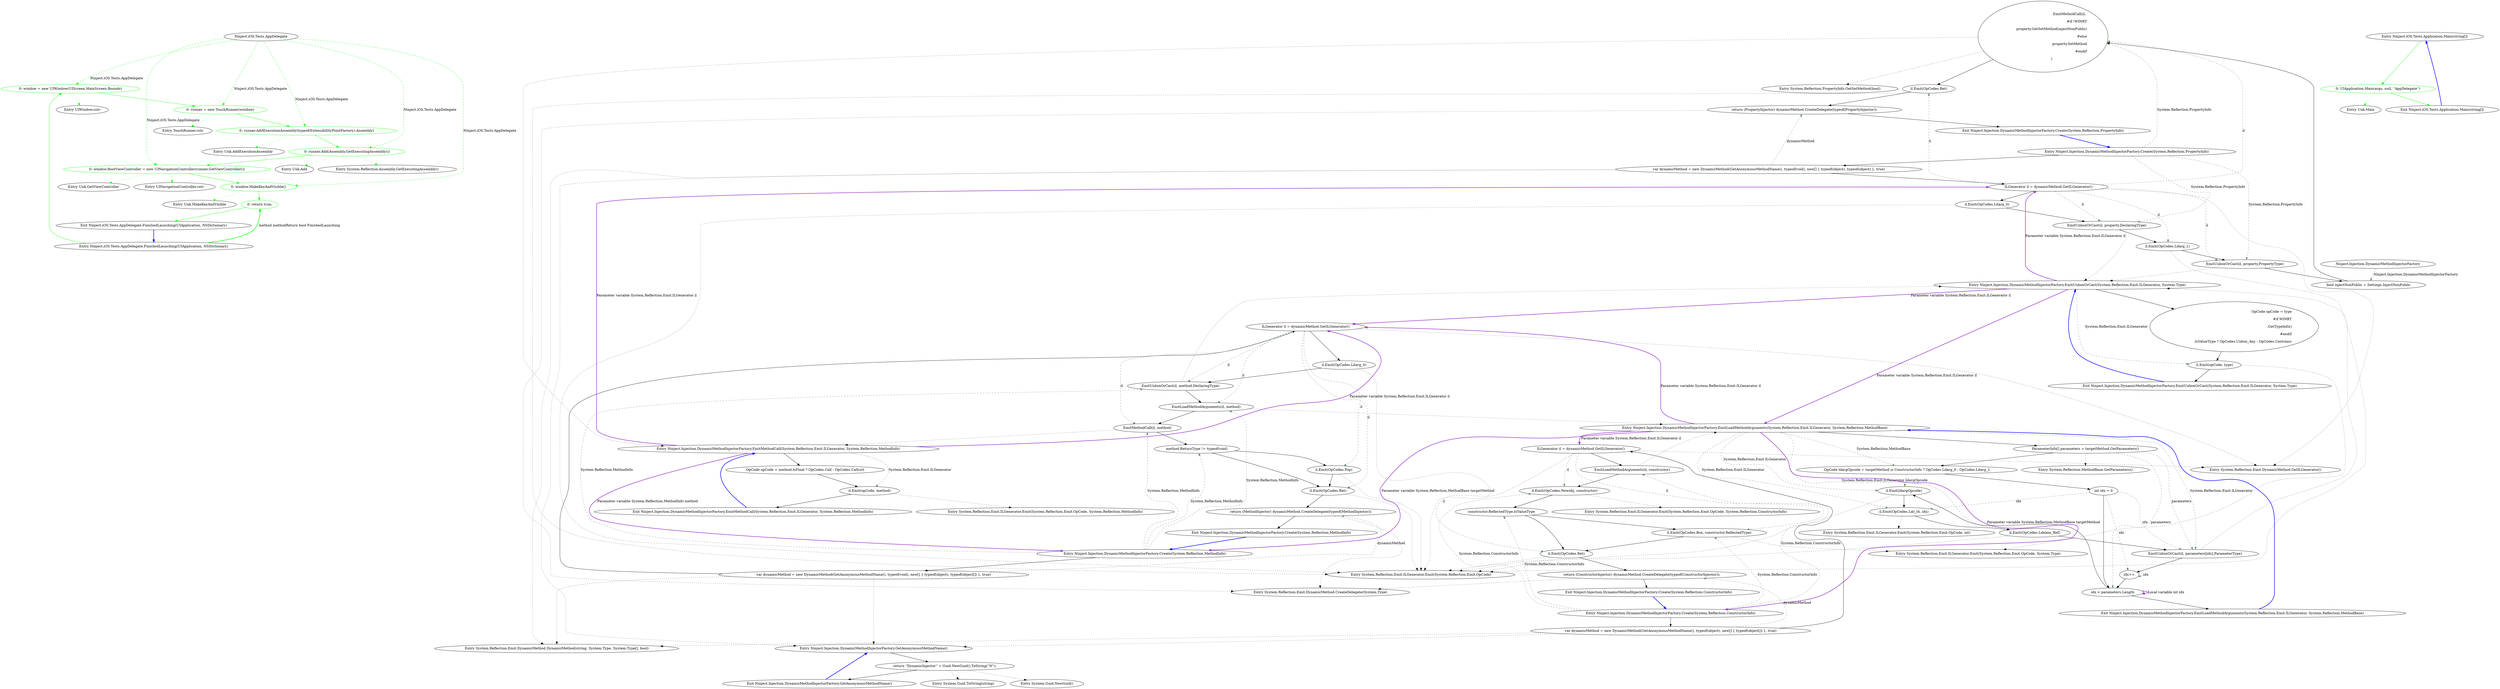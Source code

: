 digraph  {
d1 [cluster="Ninject.iOS.Tests.AppDelegate.FinishedLaunching(UIApplication, NSDictionary)", color=green, community=0, label="0: window = new UIWindow(UIScreen.MainScreen.Bounds)", span="31-31"];
d17 [label="Ninject.iOS.Tests.AppDelegate", span=""];
d0 [cluster="Ninject.iOS.Tests.AppDelegate.FinishedLaunching(UIApplication, NSDictionary)", label="Entry Ninject.iOS.Tests.AppDelegate.FinishedLaunching(UIApplication, NSDictionary)", span="28-28"];
d2 [cluster="Ninject.iOS.Tests.AppDelegate.FinishedLaunching(UIApplication, NSDictionary)", color=green, community=0, label="0: runner = new TouchRunner(window)", span="32-32"];
d9 [cluster="UIWindow.cstr", label="Entry UIWindow.cstr", span=""];
d3 [cluster="Ninject.iOS.Tests.AppDelegate.FinishedLaunching(UIApplication, NSDictionary)", color=green, community=0, label="0: runner.AddExecutionAssembly(typeof(ExtensibilityPointFactory).Assembly)", span="35-35"];
d10 [cluster="TouchRunner.cstr", label="Entry TouchRunner.cstr", span=""];
d4 [cluster="Ninject.iOS.Tests.AppDelegate.FinishedLaunching(UIApplication, NSDictionary)", color=green, community=0, label="0: runner.Add(Assembly.GetExecutingAssembly())", span="38-38"];
d11 [cluster="Unk.AddExecutionAssembly", label="Entry Unk.AddExecutionAssembly", span=""];
d5 [cluster="Ninject.iOS.Tests.AppDelegate.FinishedLaunching(UIApplication, NSDictionary)", color=green, community=0, label="0: window.RootViewController = new UINavigationController(runner.GetViewController())", span="51-51"];
d12 [cluster="System.Reflection.Assembly.GetExecutingAssembly()", label="Entry System.Reflection.Assembly.GetExecutingAssembly()", span="0-0"];
d13 [cluster="Unk.Add", label="Entry Unk.Add", span=""];
d6 [cluster="Ninject.iOS.Tests.AppDelegate.FinishedLaunching(UIApplication, NSDictionary)", color=green, community=0, label="0: window.MakeKeyAndVisible()", span="54-54"];
d14 [cluster="UINavigationController.cstr", label="Entry UINavigationController.cstr", span=""];
d15 [cluster="Unk.GetViewController", label="Entry Unk.GetViewController", span=""];
d7 [cluster="Ninject.iOS.Tests.AppDelegate.FinishedLaunching(UIApplication, NSDictionary)", color=green, community=0, label="0: return true;", span="56-56"];
d16 [cluster="Unk.MakeKeyAndVisible", label="Entry Unk.MakeKeyAndVisible", span=""];
d8 [cluster="Ninject.iOS.Tests.AppDelegate.FinishedLaunching(UIApplication, NSDictionary)", label="Exit Ninject.iOS.Tests.AppDelegate.FinishedLaunching(UIApplication, NSDictionary)", span="28-28"];
m1_31 [cluster="System.Reflection.PropertyInfo.GetSetMethod(bool)", file="DynamicMethodInjectorFactory.cs", label="Entry System.Reflection.PropertyInfo.GetSetMethod(bool)", span="0-0"];
m1_33 [cluster="Ninject.Injection.DynamicMethodInjectorFactory.Create(System.Reflection.MethodInfo)", file="DynamicMethodInjectorFactory.cs", label="Entry Ninject.Injection.DynamicMethodInjectorFactory.Create(System.Reflection.MethodInfo)", span="108-108"];
m1_34 [cluster="Ninject.Injection.DynamicMethodInjectorFactory.Create(System.Reflection.MethodInfo)", file="DynamicMethodInjectorFactory.cs", label="var dynamicMethod = new DynamicMethod(GetAnonymousMethodName(), typeof(void), new[] { typeof(object), typeof(object[]) }, true)", span="116-116"];
m1_37 [cluster="Ninject.Injection.DynamicMethodInjectorFactory.Create(System.Reflection.MethodInfo)", file="DynamicMethodInjectorFactory.cs", label="EmitUnboxOrCast(il, method.DeclaringType)", span="122-122"];
m1_38 [cluster="Ninject.Injection.DynamicMethodInjectorFactory.Create(System.Reflection.MethodInfo)", file="DynamicMethodInjectorFactory.cs", label="EmitLoadMethodArguments(il, method)", span="124-124"];
m1_39 [cluster="Ninject.Injection.DynamicMethodInjectorFactory.Create(System.Reflection.MethodInfo)", file="DynamicMethodInjectorFactory.cs", label="EmitMethodCall(il, method)", span="125-125"];
m1_40 [cluster="Ninject.Injection.DynamicMethodInjectorFactory.Create(System.Reflection.MethodInfo)", file="DynamicMethodInjectorFactory.cs", label="method.ReturnType != typeof(void)", span="127-127"];
m1_35 [cluster="Ninject.Injection.DynamicMethodInjectorFactory.Create(System.Reflection.MethodInfo)", file="DynamicMethodInjectorFactory.cs", label="ILGenerator il = dynamicMethod.GetILGenerator()", span="119-119"];
m1_43 [cluster="Ninject.Injection.DynamicMethodInjectorFactory.Create(System.Reflection.MethodInfo)", file="DynamicMethodInjectorFactory.cs", label="return (MethodInjector) dynamicMethod.CreateDelegate(typeof(MethodInjector));", span="132-132"];
m1_36 [cluster="Ninject.Injection.DynamicMethodInjectorFactory.Create(System.Reflection.MethodInfo)", file="DynamicMethodInjectorFactory.cs", label="il.Emit(OpCodes.Ldarg_0)", span="121-121"];
m1_41 [cluster="Ninject.Injection.DynamicMethodInjectorFactory.Create(System.Reflection.MethodInfo)", file="DynamicMethodInjectorFactory.cs", label="il.Emit(OpCodes.Pop)", span="128-128"];
m1_42 [cluster="Ninject.Injection.DynamicMethodInjectorFactory.Create(System.Reflection.MethodInfo)", file="DynamicMethodInjectorFactory.cs", label="il.Emit(OpCodes.Ret)", span="130-130"];
m1_44 [cluster="Ninject.Injection.DynamicMethodInjectorFactory.Create(System.Reflection.MethodInfo)", file="DynamicMethodInjectorFactory.cs", label="Exit Ninject.Injection.DynamicMethodInjectorFactory.Create(System.Reflection.MethodInfo)", span="108-108"];
m1_66 [cluster="System.Guid.NewGuid()", file="DynamicMethodInjectorFactory.cs", label="Entry System.Guid.NewGuid()", span="0-0"];
m1_67 [cluster="System.Guid.ToString(string)", file="DynamicMethodInjectorFactory.cs", label="Entry System.Guid.ToString(string)", span="0-0"];
m1_12 [cluster="System.Reflection.Emit.DynamicMethod.GetILGenerator()", file="DynamicMethodInjectorFactory.cs", label="Entry System.Reflection.Emit.DynamicMethod.GetILGenerator()", span="0-0"];
m1_13 [cluster="Ninject.Injection.DynamicMethodInjectorFactory.EmitLoadMethodArguments(System.Reflection.Emit.ILGenerator, System.Reflection.MethodBase)", file="DynamicMethodInjectorFactory.cs", label="Entry Ninject.Injection.DynamicMethodInjectorFactory.EmitLoadMethodArguments(System.Reflection.Emit.ILGenerator, System.Reflection.MethodBase)", span="137-137"];
m1_45 [cluster="Ninject.Injection.DynamicMethodInjectorFactory.EmitLoadMethodArguments(System.Reflection.Emit.ILGenerator, System.Reflection.MethodBase)", file="DynamicMethodInjectorFactory.cs", label="ParameterInfo[] parameters = targetMethod.GetParameters()", span="139-139"];
m1_46 [cluster="Ninject.Injection.DynamicMethodInjectorFactory.EmitLoadMethodArguments(System.Reflection.Emit.ILGenerator, System.Reflection.MethodBase)", file="DynamicMethodInjectorFactory.cs", label="OpCode ldargOpcode = targetMethod is ConstructorInfo ? OpCodes.Ldarg_0 : OpCodes.Ldarg_1", span="140-140"];
m1_49 [cluster="Ninject.Injection.DynamicMethodInjectorFactory.EmitLoadMethodArguments(System.Reflection.Emit.ILGenerator, System.Reflection.MethodBase)", file="DynamicMethodInjectorFactory.cs", label="il.Emit(ldargOpcode)", span="144-144"];
m1_50 [cluster="Ninject.Injection.DynamicMethodInjectorFactory.EmitLoadMethodArguments(System.Reflection.Emit.ILGenerator, System.Reflection.MethodBase)", file="DynamicMethodInjectorFactory.cs", label="il.Emit(OpCodes.Ldc_I4, idx)", span="145-145"];
m1_51 [cluster="Ninject.Injection.DynamicMethodInjectorFactory.EmitLoadMethodArguments(System.Reflection.Emit.ILGenerator, System.Reflection.MethodBase)", file="DynamicMethodInjectorFactory.cs", label="il.Emit(OpCodes.Ldelem_Ref)", span="146-146"];
m1_52 [cluster="Ninject.Injection.DynamicMethodInjectorFactory.EmitLoadMethodArguments(System.Reflection.Emit.ILGenerator, System.Reflection.MethodBase)", file="DynamicMethodInjectorFactory.cs", label="EmitUnboxOrCast(il, parameters[idx].ParameterType)", span="148-148"];
m1_48 [cluster="Ninject.Injection.DynamicMethodInjectorFactory.EmitLoadMethodArguments(System.Reflection.Emit.ILGenerator, System.Reflection.MethodBase)", file="DynamicMethodInjectorFactory.cs", label="idx < parameters.Length", span="142-142"];
m1_47 [cluster="Ninject.Injection.DynamicMethodInjectorFactory.EmitLoadMethodArguments(System.Reflection.Emit.ILGenerator, System.Reflection.MethodBase)", file="DynamicMethodInjectorFactory.cs", label="int idx = 0", span="142-142"];
m1_53 [cluster="Ninject.Injection.DynamicMethodInjectorFactory.EmitLoadMethodArguments(System.Reflection.Emit.ILGenerator, System.Reflection.MethodBase)", file="DynamicMethodInjectorFactory.cs", label="idx++", span="142-142"];
m1_54 [cluster="Ninject.Injection.DynamicMethodInjectorFactory.EmitLoadMethodArguments(System.Reflection.Emit.ILGenerator, System.Reflection.MethodBase)", file="DynamicMethodInjectorFactory.cs", label="Exit Ninject.Injection.DynamicMethodInjectorFactory.EmitLoadMethodArguments(System.Reflection.Emit.ILGenerator, System.Reflection.MethodBase)", span="137-137"];
m1_18 [cluster="Ninject.Injection.DynamicMethodInjectorFactory.Create(System.Reflection.PropertyInfo)", file="DynamicMethodInjectorFactory.cs", label="Entry Ninject.Injection.DynamicMethodInjectorFactory.Create(System.Reflection.PropertyInfo)", span="65-65"];
m1_19 [cluster="Ninject.Injection.DynamicMethodInjectorFactory.Create(System.Reflection.PropertyInfo)", file="DynamicMethodInjectorFactory.cs", label="var dynamicMethod = new DynamicMethod(GetAnonymousMethodName(), typeof(void), new[] { typeof(object), typeof(object) }, true)", span="73-73"];
m1_22 [cluster="Ninject.Injection.DynamicMethodInjectorFactory.Create(System.Reflection.PropertyInfo)", file="DynamicMethodInjectorFactory.cs", label="EmitUnboxOrCast(il, property.DeclaringType)", span="79-79"];
m1_24 [cluster="Ninject.Injection.DynamicMethodInjectorFactory.Create(System.Reflection.PropertyInfo)", file="DynamicMethodInjectorFactory.cs", label="EmitUnboxOrCast(il, property.PropertyType)", span="82-82"];
m1_26 [cluster="Ninject.Injection.DynamicMethodInjectorFactory.Create(System.Reflection.PropertyInfo)", file="DynamicMethodInjectorFactory.cs", label="EmitMethodCall(il, \r\n#if !WINRT\r\n                property.GetSetMethod(injectNonPublic)\r\n#else\r\n                property.SetMethod\r\n#endif\r\n                )", span="90-96"];
m1_20 [cluster="Ninject.Injection.DynamicMethodInjectorFactory.Create(System.Reflection.PropertyInfo)", file="DynamicMethodInjectorFactory.cs", label="ILGenerator il = dynamicMethod.GetILGenerator()", span="76-76"];
m1_28 [cluster="Ninject.Injection.DynamicMethodInjectorFactory.Create(System.Reflection.PropertyInfo)", file="DynamicMethodInjectorFactory.cs", label="return (PropertyInjector) dynamicMethod.CreateDelegate(typeof(PropertyInjector));", span="99-99"];
m1_21 [cluster="Ninject.Injection.DynamicMethodInjectorFactory.Create(System.Reflection.PropertyInfo)", file="DynamicMethodInjectorFactory.cs", label="il.Emit(OpCodes.Ldarg_0)", span="78-78"];
m1_23 [cluster="Ninject.Injection.DynamicMethodInjectorFactory.Create(System.Reflection.PropertyInfo)", file="DynamicMethodInjectorFactory.cs", label="il.Emit(OpCodes.Ldarg_1)", span="81-81"];
m1_27 [cluster="Ninject.Injection.DynamicMethodInjectorFactory.Create(System.Reflection.PropertyInfo)", file="DynamicMethodInjectorFactory.cs", label="il.Emit(OpCodes.Ret)", span="97-97"];
m1_25 [cluster="Ninject.Injection.DynamicMethodInjectorFactory.Create(System.Reflection.PropertyInfo)", file="DynamicMethodInjectorFactory.cs", label="bool injectNonPublic = Settings.InjectNonPublic", span="85-85"];
m1_29 [cluster="Ninject.Injection.DynamicMethodInjectorFactory.Create(System.Reflection.PropertyInfo)", file="DynamicMethodInjectorFactory.cs", label="Exit Ninject.Injection.DynamicMethodInjectorFactory.Create(System.Reflection.PropertyInfo)", span="65-65"];
m1_0 [cluster="Ninject.Injection.DynamicMethodInjectorFactory.Create(System.Reflection.ConstructorInfo)", file="DynamicMethodInjectorFactory.cs", label="Entry Ninject.Injection.DynamicMethodInjectorFactory.Create(System.Reflection.ConstructorInfo)", span="31-31"];
m1_1 [cluster="Ninject.Injection.DynamicMethodInjectorFactory.Create(System.Reflection.ConstructorInfo)", file="DynamicMethodInjectorFactory.cs", label="var dynamicMethod = new DynamicMethod(GetAnonymousMethodName(), typeof(object), new[] { typeof(object[]) }, true)", span="39-39"];
m1_3 [cluster="Ninject.Injection.DynamicMethodInjectorFactory.Create(System.Reflection.ConstructorInfo)", file="DynamicMethodInjectorFactory.cs", label="EmitLoadMethodArguments(il, constructor)", span="44-44"];
m1_4 [cluster="Ninject.Injection.DynamicMethodInjectorFactory.Create(System.Reflection.ConstructorInfo)", file="DynamicMethodInjectorFactory.cs", label="il.Emit(OpCodes.Newobj, constructor)", span="45-45"];
m1_5 [cluster="Ninject.Injection.DynamicMethodInjectorFactory.Create(System.Reflection.ConstructorInfo)", file="DynamicMethodInjectorFactory.cs", label="constructor.ReflectedType.IsValueType", span="48-48"];
m1_6 [cluster="Ninject.Injection.DynamicMethodInjectorFactory.Create(System.Reflection.ConstructorInfo)", file="DynamicMethodInjectorFactory.cs", label="il.Emit(OpCodes.Box, constructor.ReflectedType)", span="49-49"];
m1_2 [cluster="Ninject.Injection.DynamicMethodInjectorFactory.Create(System.Reflection.ConstructorInfo)", file="DynamicMethodInjectorFactory.cs", label="ILGenerator il = dynamicMethod.GetILGenerator()", span="42-42"];
m1_8 [cluster="Ninject.Injection.DynamicMethodInjectorFactory.Create(System.Reflection.ConstructorInfo)", file="DynamicMethodInjectorFactory.cs", label="return (ConstructorInjector) dynamicMethod.CreateDelegate(typeof(ConstructorInjector));", span="56-56"];
m1_7 [cluster="Ninject.Injection.DynamicMethodInjectorFactory.Create(System.Reflection.ConstructorInfo)", file="DynamicMethodInjectorFactory.cs", label="il.Emit(OpCodes.Ret)", span="54-54"];
m1_9 [cluster="Ninject.Injection.DynamicMethodInjectorFactory.Create(System.Reflection.ConstructorInfo)", file="DynamicMethodInjectorFactory.cs", label="Exit Ninject.Injection.DynamicMethodInjectorFactory.Create(System.Reflection.ConstructorInfo)", span="31-31"];
m1_15 [cluster="System.Reflection.Emit.ILGenerator.Emit(System.Reflection.Emit.OpCode, System.Type)", file="DynamicMethodInjectorFactory.cs", label="Entry System.Reflection.Emit.ILGenerator.Emit(System.Reflection.Emit.OpCode, System.Type)", span="0-0"];
m1_56 [cluster="System.Reflection.Emit.ILGenerator.Emit(System.Reflection.Emit.OpCode, int)", file="DynamicMethodInjectorFactory.cs", label="Entry System.Reflection.Emit.ILGenerator.Emit(System.Reflection.Emit.OpCode, int)", span="0-0"];
m1_10 [cluster="System.Reflection.Emit.DynamicMethod.DynamicMethod(string, System.Type, System.Type[], bool)", file="DynamicMethodInjectorFactory.cs", label="Entry System.Reflection.Emit.DynamicMethod.DynamicMethod(string, System.Type, System.Type[], bool)", span="0-0"];
m1_17 [cluster="System.Reflection.Emit.DynamicMethod.CreateDelegate(System.Type)", file="DynamicMethodInjectorFactory.cs", label="Entry System.Reflection.Emit.DynamicMethod.CreateDelegate(System.Type)", span="0-0"];
m1_11 [cluster="Ninject.Injection.DynamicMethodInjectorFactory.GetAnonymousMethodName()", file="DynamicMethodInjectorFactory.cs", label="Entry Ninject.Injection.DynamicMethodInjectorFactory.GetAnonymousMethodName()", span="168-168"];
m1_64 [cluster="Ninject.Injection.DynamicMethodInjectorFactory.GetAnonymousMethodName()", file="DynamicMethodInjectorFactory.cs", label="return ''DynamicInjector'' + Guid.NewGuid().ToString(''N'');", span="170-170"];
m1_65 [cluster="Ninject.Injection.DynamicMethodInjectorFactory.GetAnonymousMethodName()", file="DynamicMethodInjectorFactory.cs", label="Exit Ninject.Injection.DynamicMethodInjectorFactory.GetAnonymousMethodName()", span="168-168"];
m1_32 [cluster="Ninject.Injection.DynamicMethodInjectorFactory.EmitMethodCall(System.Reflection.Emit.ILGenerator, System.Reflection.MethodInfo)", file="DynamicMethodInjectorFactory.cs", label="Entry Ninject.Injection.DynamicMethodInjectorFactory.EmitMethodCall(System.Reflection.Emit.ILGenerator, System.Reflection.MethodInfo)", span="152-152"];
m1_57 [cluster="Ninject.Injection.DynamicMethodInjectorFactory.EmitMethodCall(System.Reflection.Emit.ILGenerator, System.Reflection.MethodInfo)", file="DynamicMethodInjectorFactory.cs", label="OpCode opCode = method.IsFinal ? OpCodes.Call : OpCodes.Callvirt", span="154-154"];
m1_58 [cluster="Ninject.Injection.DynamicMethodInjectorFactory.EmitMethodCall(System.Reflection.Emit.ILGenerator, System.Reflection.MethodInfo)", file="DynamicMethodInjectorFactory.cs", label="il.Emit(opCode, method)", span="155-155"];
m1_59 [cluster="Ninject.Injection.DynamicMethodInjectorFactory.EmitMethodCall(System.Reflection.Emit.ILGenerator, System.Reflection.MethodInfo)", file="DynamicMethodInjectorFactory.cs", label="Exit Ninject.Injection.DynamicMethodInjectorFactory.EmitMethodCall(System.Reflection.Emit.ILGenerator, System.Reflection.MethodInfo)", span="152-152"];
m1_16 [cluster="System.Reflection.Emit.ILGenerator.Emit(System.Reflection.Emit.OpCode)", file="DynamicMethodInjectorFactory.cs", label="Entry System.Reflection.Emit.ILGenerator.Emit(System.Reflection.Emit.OpCode)", span="0-0"];
m1_60 [cluster="System.Reflection.Emit.ILGenerator.Emit(System.Reflection.Emit.OpCode, System.Reflection.MethodInfo)", file="DynamicMethodInjectorFactory.cs", label="Entry System.Reflection.Emit.ILGenerator.Emit(System.Reflection.Emit.OpCode, System.Reflection.MethodInfo)", span="0-0"];
m1_55 [cluster="System.Reflection.MethodBase.GetParameters()", file="DynamicMethodInjectorFactory.cs", label="Entry System.Reflection.MethodBase.GetParameters()", span="0-0"];
m1_30 [cluster="Ninject.Injection.DynamicMethodInjectorFactory.EmitUnboxOrCast(System.Reflection.Emit.ILGenerator, System.Type)", file="DynamicMethodInjectorFactory.cs", label="Entry Ninject.Injection.DynamicMethodInjectorFactory.EmitUnboxOrCast(System.Reflection.Emit.ILGenerator, System.Type)", span="158-158"];
m1_61 [cluster="Ninject.Injection.DynamicMethodInjectorFactory.EmitUnboxOrCast(System.Reflection.Emit.ILGenerator, System.Type)", file="DynamicMethodInjectorFactory.cs", label="OpCode opCode = type\r\n#if WINRT\r\n                .GetTypeInfo()\r\n#endif\r\n                .IsValueType ? OpCodes.Unbox_Any : OpCodes.Castclass", span="160-164"];
m1_62 [cluster="Ninject.Injection.DynamicMethodInjectorFactory.EmitUnboxOrCast(System.Reflection.Emit.ILGenerator, System.Type)", file="DynamicMethodInjectorFactory.cs", label="il.Emit(opCode, type)", span="165-165"];
m1_63 [cluster="Ninject.Injection.DynamicMethodInjectorFactory.EmitUnboxOrCast(System.Reflection.Emit.ILGenerator, System.Type)", file="DynamicMethodInjectorFactory.cs", label="Exit Ninject.Injection.DynamicMethodInjectorFactory.EmitUnboxOrCast(System.Reflection.Emit.ILGenerator, System.Type)", span="158-158"];
m1_14 [cluster="System.Reflection.Emit.ILGenerator.Emit(System.Reflection.Emit.OpCode, System.Reflection.ConstructorInfo)", file="DynamicMethodInjectorFactory.cs", label="Entry System.Reflection.Emit.ILGenerator.Emit(System.Reflection.Emit.OpCode, System.Reflection.ConstructorInfo)", span="0-0"];
m1_68 [file="DynamicMethodInjectorFactory.cs", label="Ninject.Injection.DynamicMethodInjectorFactory", span=""];
m2_0 [cluster="Ninject.iOS.Tests.Application.Main(string[])", file="Main.cs", label="Entry Ninject.iOS.Tests.Application.Main(string[])", span="12-12"];
m2_1 [cluster="Ninject.iOS.Tests.Application.Main(string[])", color=green, community=0, file="Main.cs", label="0: UIApplication.Main(args, null, ''AppDelegate'')", span="16-16"];
m2_2 [cluster="Ninject.iOS.Tests.Application.Main(string[])", file="Main.cs", label="Exit Ninject.iOS.Tests.Application.Main(string[])", span="12-12"];
m2_3 [cluster="Unk.Main", file="Main.cs", label="Entry Unk.Main", span=""];
d1 -> d2  [color=green, key=0, style=solid];
d1 -> d9  [color=green, key=2, style=dotted];
d17 -> d1  [color=green, key=1, label="Ninject.iOS.Tests.AppDelegate", style=dashed];
d17 -> d2  [color=green, key=1, label="Ninject.iOS.Tests.AppDelegate", style=dashed];
d17 -> d3  [color=green, key=1, label="Ninject.iOS.Tests.AppDelegate", style=dashed];
d17 -> d4  [color=green, key=1, label="Ninject.iOS.Tests.AppDelegate", style=dashed];
d17 -> d5  [color=green, key=1, label="Ninject.iOS.Tests.AppDelegate", style=dashed];
d17 -> d6  [color=green, key=1, label="Ninject.iOS.Tests.AppDelegate", style=dashed];
d0 -> d1  [color=green, key=0, style=solid];
d0 -> d7  [color=green, key=3, label="method methodReturn bool FinishedLaunching", style=bold];
d2 -> d3  [color=green, key=0, style=solid];
d2 -> d10  [color=green, key=2, style=dotted];
d3 -> d4  [color=green, key=0, style=solid];
d3 -> d11  [color=green, key=2, style=dotted];
d4 -> d5  [color=green, key=0, style=solid];
d4 -> d12  [color=green, key=2, style=dotted];
d4 -> d13  [color=green, key=2, style=dotted];
d5 -> d6  [color=green, key=0, style=solid];
d5 -> d14  [color=green, key=2, style=dotted];
d5 -> d15  [color=green, key=2, style=dotted];
d6 -> d7  [color=green, key=0, style=solid];
d6 -> d16  [color=green, key=2, style=dotted];
d7 -> d8  [color=green, key=0, style=solid];
d8 -> d0  [color=blue, key=0, style=bold];
m1_33 -> m1_34  [key=0, style=solid];
m1_33 -> m1_37  [color=darkseagreen4, key=1, label="System.Reflection.MethodInfo", style=dashed];
m1_33 -> m1_38  [color=darkseagreen4, key=1, label="System.Reflection.MethodInfo", style=dashed];
m1_33 -> m1_39  [color=darkseagreen4, key=1, label="System.Reflection.MethodInfo", style=dashed];
m1_33 -> m1_40  [color=darkseagreen4, key=1, label="System.Reflection.MethodInfo", style=dashed];
m1_34 -> m1_35  [key=0, style=solid];
m1_34 -> m1_10  [key=2, style=dotted];
m1_34 -> m1_11  [key=2, style=dotted];
m1_34 -> m1_43  [color=darkseagreen4, key=1, label=dynamicMethod, style=dashed];
m1_37 -> m1_38  [key=0, style=solid];
m1_37 -> m1_30  [key=2, style=dotted];
m1_38 -> m1_39  [key=0, style=solid];
m1_38 -> m1_13  [key=2, style=dotted];
m1_39 -> m1_40  [key=0, style=solid];
m1_39 -> m1_32  [key=2, style=dotted];
m1_40 -> m1_41  [key=0, style=solid];
m1_40 -> m1_42  [key=0, style=solid];
m1_35 -> m1_36  [key=0, style=solid];
m1_35 -> m1_12  [key=2, style=dotted];
m1_35 -> m1_37  [color=darkseagreen4, key=1, label=il, style=dashed];
m1_35 -> m1_38  [color=darkseagreen4, key=1, label=il, style=dashed];
m1_35 -> m1_39  [color=darkseagreen4, key=1, label=il, style=dashed];
m1_35 -> m1_41  [color=darkseagreen4, key=1, label=il, style=dashed];
m1_35 -> m1_42  [color=darkseagreen4, key=1, label=il, style=dashed];
m1_43 -> m1_44  [key=0, style=solid];
m1_43 -> m1_17  [key=2, style=dotted];
m1_36 -> m1_37  [key=0, style=solid];
m1_36 -> m1_16  [key=2, style=dotted];
m1_41 -> m1_42  [key=0, style=solid];
m1_41 -> m1_16  [key=2, style=dotted];
m1_42 -> m1_43  [key=0, style=solid];
m1_42 -> m1_16  [key=2, style=dotted];
m1_44 -> m1_33  [color=blue, key=0, style=bold];
m1_13 -> m1_45  [key=0, style=solid];
m1_13 -> m1_46  [color=darkseagreen4, key=1, label="System.Reflection.MethodBase", style=dashed];
m1_13 -> m1_49  [color=darkseagreen4, key=1, label="System.Reflection.Emit.ILGenerator", style=dashed];
m1_13 -> m1_50  [color=darkseagreen4, key=1, label="System.Reflection.Emit.ILGenerator", style=dashed];
m1_13 -> m1_51  [color=darkseagreen4, key=1, label="System.Reflection.Emit.ILGenerator", style=dashed];
m1_13 -> m1_52  [color=darkseagreen4, key=1, label="System.Reflection.Emit.ILGenerator", style=dashed];
m1_13 -> m1_2  [color=darkorchid, key=3, label="Parameter variable System.Reflection.Emit.ILGenerator il", style=bold];
m1_13 -> m1_35  [color=darkorchid, key=3, label="Parameter variable System.Reflection.Emit.ILGenerator il", style=bold];
m1_13 -> m1_0  [color=darkorchid, key=3, label="Parameter variable System.Reflection.MethodBase targetMethod", style=bold];
m1_13 -> m1_33  [color=darkorchid, key=3, label="Parameter variable System.Reflection.MethodBase targetMethod", style=bold];
m1_45 -> m1_46  [key=0, style=solid];
m1_45 -> m1_55  [key=2, style=dotted];
m1_45 -> m1_48  [color=darkseagreen4, key=1, label=parameters, style=dashed];
m1_45 -> m1_52  [color=darkseagreen4, key=1, label=parameters, style=dashed];
m1_46 -> m1_47  [key=0, style=solid];
m1_46 -> m1_49  [color=darkseagreen4, key=1, label=ldargOpcode, style=dashed];
m1_49 -> m1_50  [key=0, style=solid];
m1_49 -> m1_16  [key=2, style=dotted];
m1_50 -> m1_51  [key=0, style=solid];
m1_50 -> m1_56  [key=2, style=dotted];
m1_51 -> m1_52  [key=0, style=solid];
m1_51 -> m1_16  [key=2, style=dotted];
m1_52 -> m1_53  [key=0, style=solid];
m1_52 -> m1_30  [key=2, style=dotted];
m1_48 -> m1_49  [key=0, style=solid];
m1_48 -> m1_54  [key=0, style=solid];
m1_48 -> m1_48  [color=darkorchid, key=3, label="Local variable int idx", style=bold];
m1_47 -> m1_48  [key=0, style=solid];
m1_47 -> m1_50  [color=darkseagreen4, key=1, label=idx, style=dashed];
m1_47 -> m1_52  [color=darkseagreen4, key=1, label=idx, style=dashed];
m1_47 -> m1_53  [color=darkseagreen4, key=1, label=idx, style=dashed];
m1_53 -> m1_48  [key=0, style=solid];
m1_53 -> m1_53  [color=darkseagreen4, key=1, label=idx, style=dashed];
m1_54 -> m1_13  [color=blue, key=0, style=bold];
m1_18 -> m1_19  [key=0, style=solid];
m1_18 -> m1_22  [color=darkseagreen4, key=1, label="System.Reflection.PropertyInfo", style=dashed];
m1_18 -> m1_24  [color=darkseagreen4, key=1, label="System.Reflection.PropertyInfo", style=dashed];
m1_18 -> m1_26  [color=darkseagreen4, key=1, label="System.Reflection.PropertyInfo", style=dashed];
m1_19 -> m1_20  [key=0, style=solid];
m1_19 -> m1_10  [key=2, style=dotted];
m1_19 -> m1_11  [key=2, style=dotted];
m1_19 -> m1_28  [color=darkseagreen4, key=1, label=dynamicMethod, style=dashed];
m1_22 -> m1_23  [key=0, style=solid];
m1_22 -> m1_30  [key=2, style=dotted];
m1_24 -> m1_25  [key=0, style=solid];
m1_24 -> m1_30  [key=2, style=dotted];
m1_26 -> m1_27  [key=0, style=solid];
m1_26 -> m1_31  [key=2, style=dotted];
m1_26 -> m1_32  [key=2, style=dotted];
m1_20 -> m1_21  [key=0, style=solid];
m1_20 -> m1_12  [key=2, style=dotted];
m1_20 -> m1_22  [color=darkseagreen4, key=1, label=il, style=dashed];
m1_20 -> m1_23  [color=darkseagreen4, key=1, label=il, style=dashed];
m1_20 -> m1_24  [color=darkseagreen4, key=1, label=il, style=dashed];
m1_20 -> m1_26  [color=darkseagreen4, key=1, label=il, style=dashed];
m1_20 -> m1_27  [color=darkseagreen4, key=1, label=il, style=dashed];
m1_28 -> m1_29  [key=0, style=solid];
m1_28 -> m1_17  [key=2, style=dotted];
m1_21 -> m1_22  [key=0, style=solid];
m1_21 -> m1_16  [key=2, style=dotted];
m1_23 -> m1_24  [key=0, style=solid];
m1_23 -> m1_16  [key=2, style=dotted];
m1_27 -> m1_28  [key=0, style=solid];
m1_27 -> m1_16  [key=2, style=dotted];
m1_25 -> m1_26  [key=0, style=solid];
m1_29 -> m1_18  [color=blue, key=0, style=bold];
m1_0 -> m1_1  [key=0, style=solid];
m1_0 -> m1_3  [color=darkseagreen4, key=1, label="System.Reflection.ConstructorInfo", style=dashed];
m1_0 -> m1_4  [color=darkseagreen4, key=1, label="System.Reflection.ConstructorInfo", style=dashed];
m1_0 -> m1_5  [color=darkseagreen4, key=1, label="System.Reflection.ConstructorInfo", style=dashed];
m1_0 -> m1_6  [color=darkseagreen4, key=1, label="System.Reflection.ConstructorInfo", style=dashed];
m1_1 -> m1_2  [key=0, style=solid];
m1_1 -> m1_10  [key=2, style=dotted];
m1_1 -> m1_11  [key=2, style=dotted];
m1_1 -> m1_8  [color=darkseagreen4, key=1, label=dynamicMethod, style=dashed];
m1_3 -> m1_4  [key=0, style=solid];
m1_3 -> m1_13  [key=2, style=dotted];
m1_4 -> m1_5  [key=0, style=solid];
m1_4 -> m1_14  [key=2, style=dotted];
m1_5 -> m1_6  [key=0, style=solid];
m1_5 -> m1_7  [key=0, style=solid];
m1_6 -> m1_7  [key=0, style=solid];
m1_6 -> m1_15  [key=2, style=dotted];
m1_2 -> m1_3  [key=0, style=solid];
m1_2 -> m1_12  [key=2, style=dotted];
m1_2 -> m1_4  [color=darkseagreen4, key=1, label=il, style=dashed];
m1_2 -> m1_6  [color=darkseagreen4, key=1, label=il, style=dashed];
m1_2 -> m1_7  [color=darkseagreen4, key=1, label=il, style=dashed];
m1_8 -> m1_9  [key=0, style=solid];
m1_8 -> m1_17  [key=2, style=dotted];
m1_7 -> m1_8  [key=0, style=solid];
m1_7 -> m1_16  [key=2, style=dotted];
m1_9 -> m1_0  [color=blue, key=0, style=bold];
m1_11 -> m1_64  [key=0, style=solid];
m1_64 -> m1_65  [key=0, style=solid];
m1_64 -> m1_66  [key=2, style=dotted];
m1_64 -> m1_67  [key=2, style=dotted];
m1_65 -> m1_11  [color=blue, key=0, style=bold];
m1_32 -> m1_57  [key=0, style=solid];
m1_32 -> m1_58  [color=darkseagreen4, key=1, label="System.Reflection.Emit.ILGenerator", style=dashed];
m1_32 -> m1_20  [color=darkorchid, key=3, label="Parameter variable System.Reflection.Emit.ILGenerator il", style=bold];
m1_32 -> m1_35  [color=darkorchid, key=3, label="Parameter variable System.Reflection.Emit.ILGenerator il", style=bold];
m1_32 -> m1_33  [color=darkorchid, key=3, label="Parameter variable System.Reflection.MethodInfo method", style=bold];
m1_57 -> m1_58  [key=0, style=solid];
m1_58 -> m1_59  [key=0, style=solid];
m1_58 -> m1_60  [key=2, style=dotted];
m1_59 -> m1_32  [color=blue, key=0, style=bold];
m1_30 -> m1_61  [key=0, style=solid];
m1_30 -> m1_62  [color=darkseagreen4, key=1, label="System.Reflection.Emit.ILGenerator", style=dashed];
m1_30 -> m1_20  [color=darkorchid, key=3, label="Parameter variable System.Reflection.Emit.ILGenerator il", style=bold];
m1_30 -> m1_35  [color=darkorchid, key=3, label="Parameter variable System.Reflection.Emit.ILGenerator il", style=bold];
m1_30 -> m1_13  [color=darkorchid, key=3, label="Parameter variable System.Reflection.Emit.ILGenerator il", style=bold];
m1_61 -> m1_62  [key=0, style=solid];
m1_62 -> m1_63  [key=0, style=solid];
m1_62 -> m1_15  [key=2, style=dotted];
m1_63 -> m1_30  [color=blue, key=0, style=bold];
m1_68 -> m1_25  [color=darkseagreen4, key=1, label="Ninject.Injection.DynamicMethodInjectorFactory", style=dashed];
m2_0 -> m2_1  [color=green, key=0, style=solid];
m2_1 -> m2_2  [color=green, key=0, style=solid];
m2_1 -> m2_3  [color=green, key=2, style=dotted];
m2_2 -> m2_0  [color=blue, key=0, style=bold];
}
